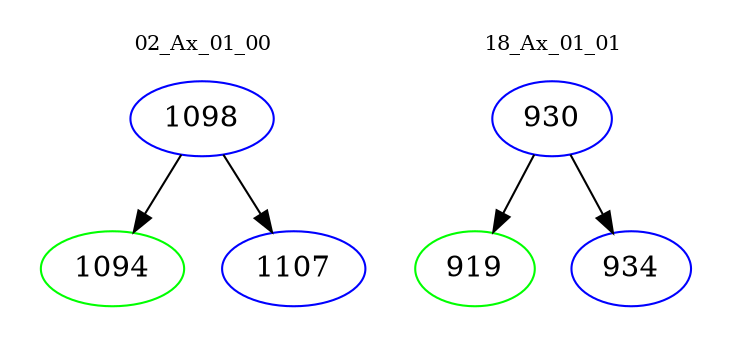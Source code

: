 digraph{
subgraph cluster_0 {
color = white
label = "02_Ax_01_00";
fontsize=10;
T0_1098 [label="1098", color="blue"]
T0_1098 -> T0_1094 [color="black"]
T0_1094 [label="1094", color="green"]
T0_1098 -> T0_1107 [color="black"]
T0_1107 [label="1107", color="blue"]
}
subgraph cluster_1 {
color = white
label = "18_Ax_01_01";
fontsize=10;
T1_930 [label="930", color="blue"]
T1_930 -> T1_919 [color="black"]
T1_919 [label="919", color="green"]
T1_930 -> T1_934 [color="black"]
T1_934 [label="934", color="blue"]
}
}
